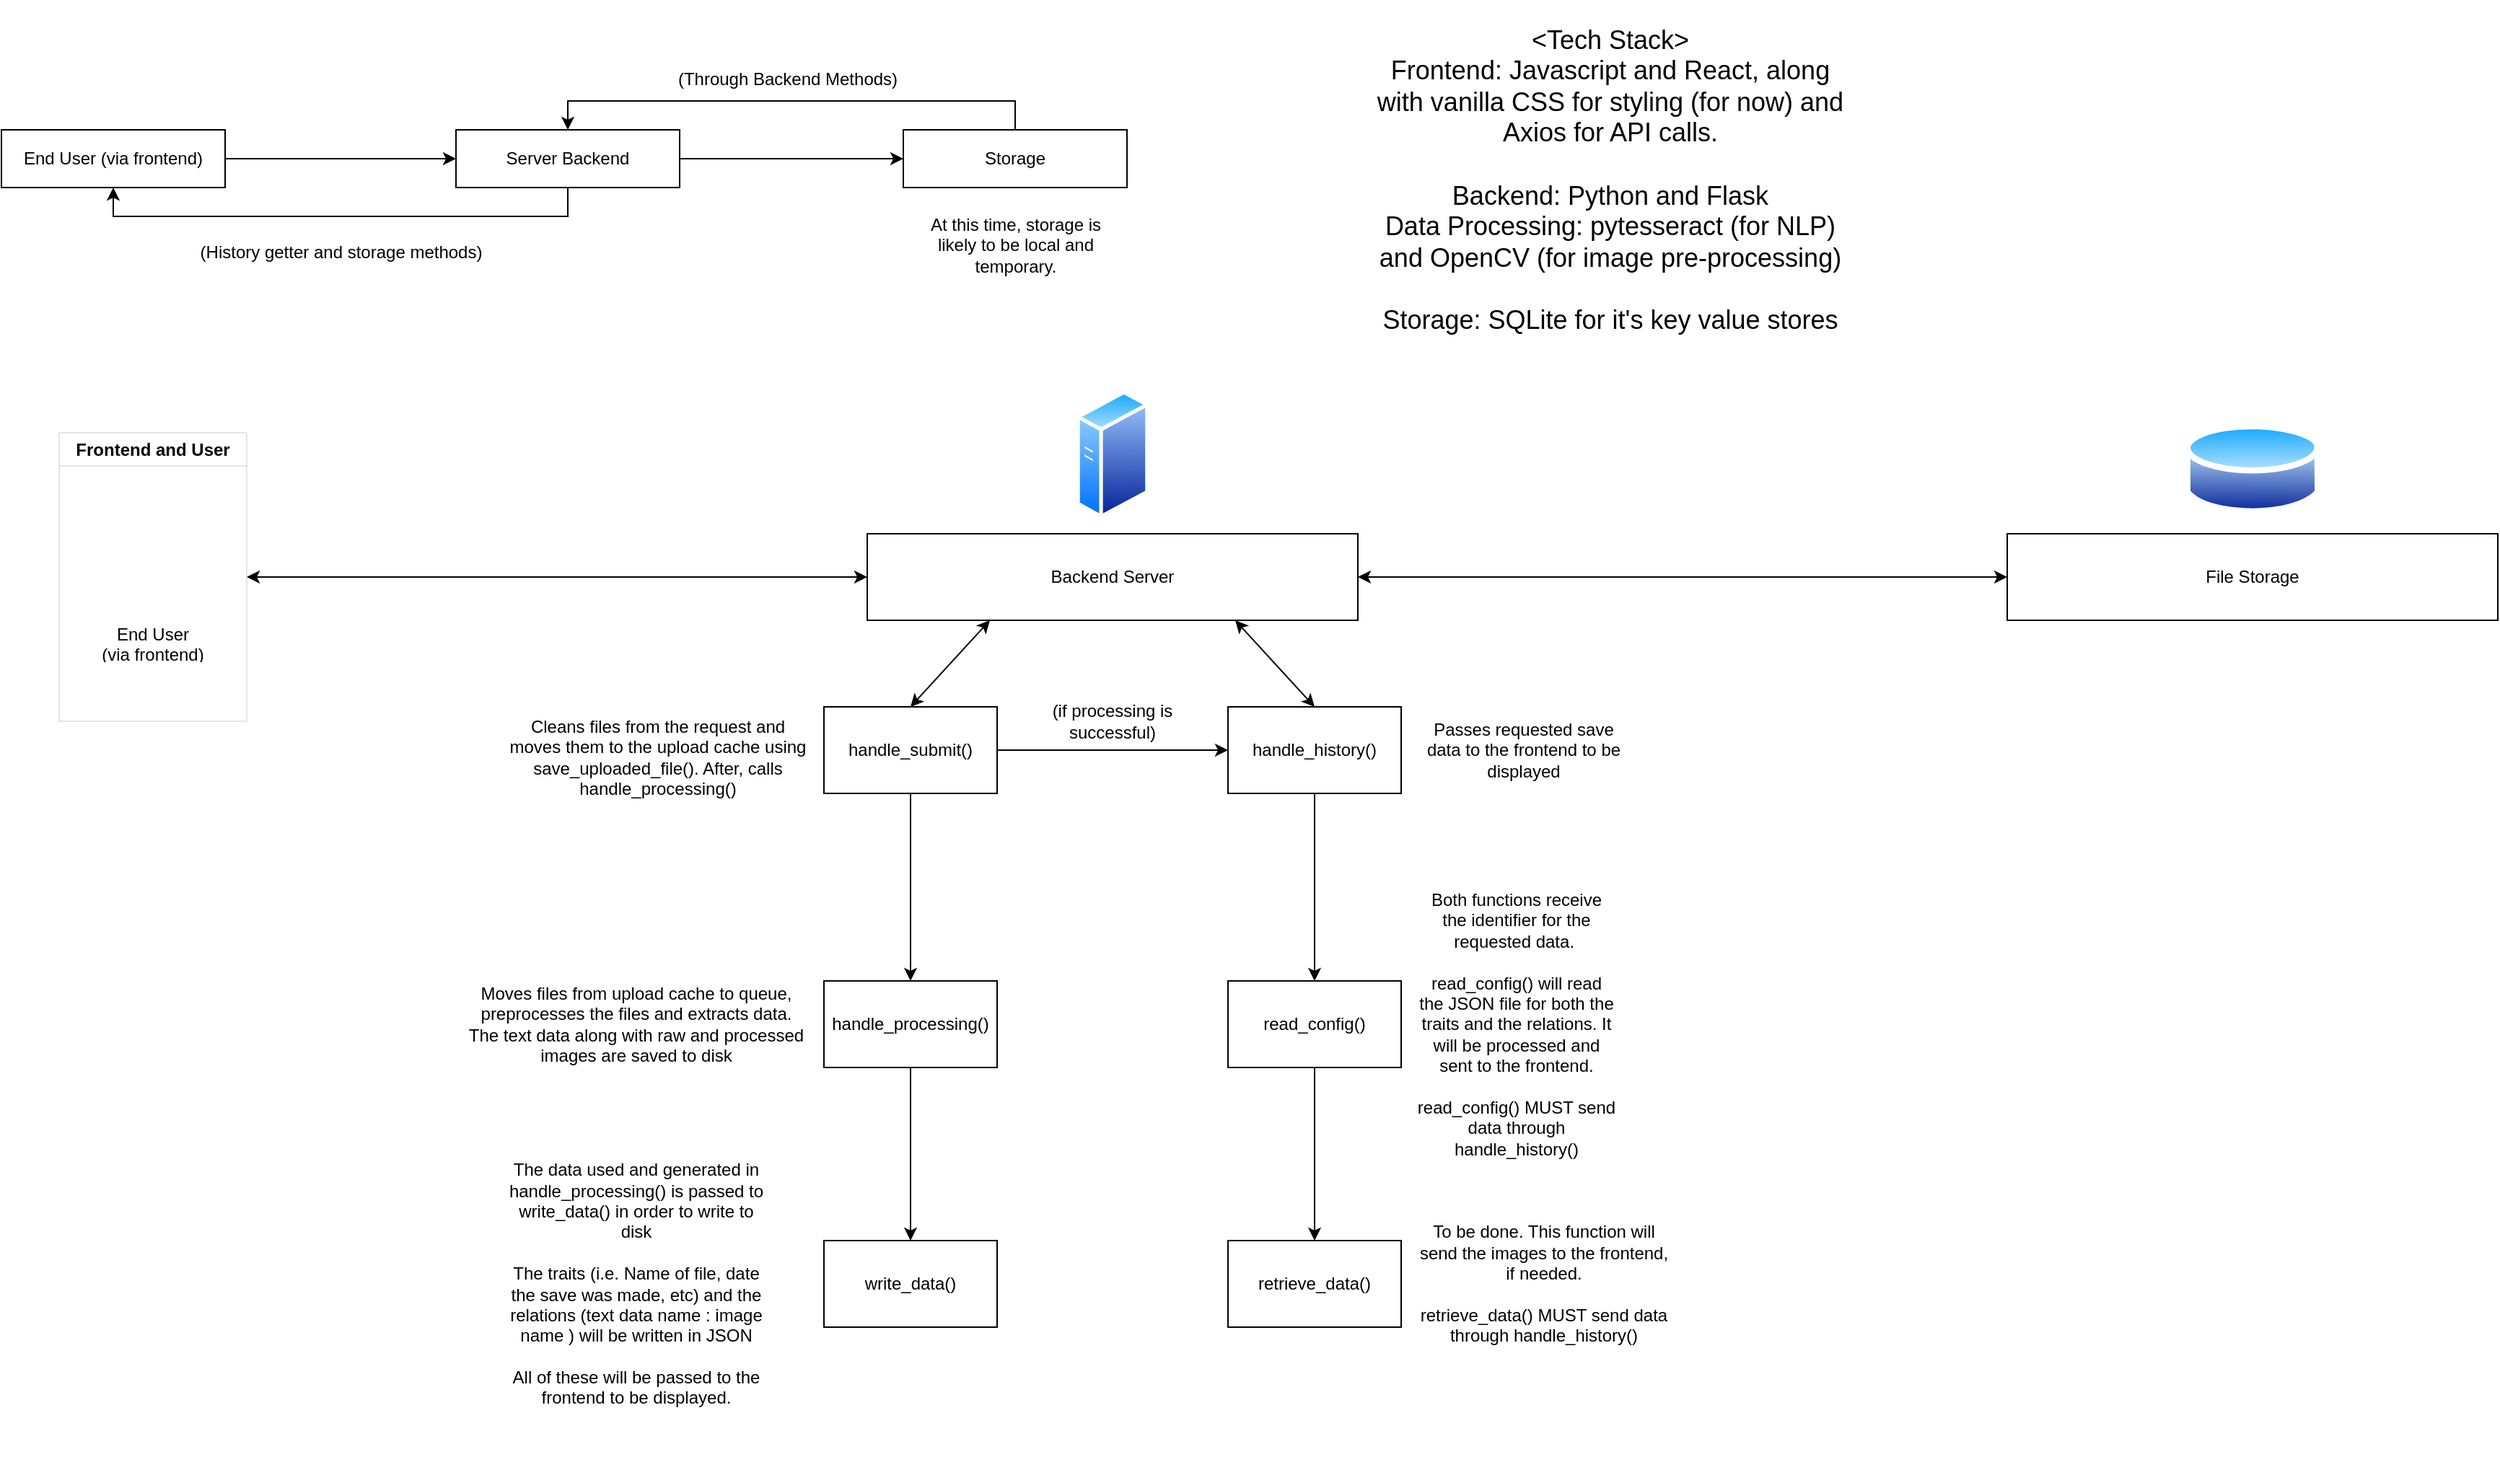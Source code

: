 <mxfile version="24.8.8">
  <diagram name="Page-1" id="ClpgB7AAdrrCml1ry-PD">
    <mxGraphModel dx="1930" dy="728" grid="1" gridSize="10" guides="1" tooltips="1" connect="1" arrows="1" fold="1" page="1" pageScale="1" pageWidth="850" pageHeight="1100" math="0" shadow="0">
      <root>
        <mxCell id="0" />
        <mxCell id="1" parent="0" />
        <mxCell id="gOCm8S-VfS8fXB6XK8PX-7" style="edgeStyle=orthogonalEdgeStyle;rounded=0;orthogonalLoop=1;jettySize=auto;html=1;entryX=0;entryY=0.5;entryDx=0;entryDy=0;" edge="1" parent="1" source="gOCm8S-VfS8fXB6XK8PX-3" target="gOCm8S-VfS8fXB6XK8PX-5">
          <mxGeometry relative="1" as="geometry" />
        </mxCell>
        <mxCell id="gOCm8S-VfS8fXB6XK8PX-3" value="End User (via frontend)" style="rounded=0;whiteSpace=wrap;html=1;" vertex="1" parent="1">
          <mxGeometry x="-190" y="110" width="155" height="40" as="geometry" />
        </mxCell>
        <mxCell id="gOCm8S-VfS8fXB6XK8PX-10" style="edgeStyle=orthogonalEdgeStyle;rounded=0;orthogonalLoop=1;jettySize=auto;html=1;entryX=0.5;entryY=0;entryDx=0;entryDy=0;" edge="1" parent="1" source="gOCm8S-VfS8fXB6XK8PX-4" target="gOCm8S-VfS8fXB6XK8PX-5">
          <mxGeometry relative="1" as="geometry">
            <Array as="points">
              <mxPoint x="513" y="90" />
              <mxPoint x="203" y="90" />
            </Array>
          </mxGeometry>
        </mxCell>
        <mxCell id="gOCm8S-VfS8fXB6XK8PX-4" value="Storage" style="rounded=0;whiteSpace=wrap;html=1;" vertex="1" parent="1">
          <mxGeometry x="435" y="110" width="155" height="40" as="geometry" />
        </mxCell>
        <mxCell id="gOCm8S-VfS8fXB6XK8PX-9" style="edgeStyle=orthogonalEdgeStyle;rounded=0;orthogonalLoop=1;jettySize=auto;html=1;exitX=1;exitY=0.5;exitDx=0;exitDy=0;entryX=0;entryY=0.5;entryDx=0;entryDy=0;" edge="1" parent="1" source="gOCm8S-VfS8fXB6XK8PX-5" target="gOCm8S-VfS8fXB6XK8PX-4">
          <mxGeometry relative="1" as="geometry" />
        </mxCell>
        <mxCell id="gOCm8S-VfS8fXB6XK8PX-14" style="edgeStyle=orthogonalEdgeStyle;rounded=0;orthogonalLoop=1;jettySize=auto;html=1;entryX=0.5;entryY=1;entryDx=0;entryDy=0;" edge="1" parent="1" source="gOCm8S-VfS8fXB6XK8PX-5" target="gOCm8S-VfS8fXB6XK8PX-3">
          <mxGeometry relative="1" as="geometry">
            <Array as="points">
              <mxPoint x="203" y="170" />
              <mxPoint x="-112" y="170" />
            </Array>
          </mxGeometry>
        </mxCell>
        <mxCell id="gOCm8S-VfS8fXB6XK8PX-5" value="Server Backend" style="rounded=0;whiteSpace=wrap;html=1;" vertex="1" parent="1">
          <mxGeometry x="125" y="110" width="155" height="40" as="geometry" />
        </mxCell>
        <mxCell id="gOCm8S-VfS8fXB6XK8PX-11" value="(Through Backend Methods)" style="text;html=1;align=center;verticalAlign=middle;whiteSpace=wrap;rounded=0;" vertex="1" parent="1">
          <mxGeometry x="255" y="60" width="200" height="30" as="geometry" />
        </mxCell>
        <mxCell id="gOCm8S-VfS8fXB6XK8PX-13" value="At this time, storage is likely to be local and temporary." style="text;html=1;align=center;verticalAlign=middle;whiteSpace=wrap;rounded=0;" vertex="1" parent="1">
          <mxGeometry x="438.5" y="160" width="148" height="60" as="geometry" />
        </mxCell>
        <mxCell id="gOCm8S-VfS8fXB6XK8PX-15" value="(History getter and storage methods)" style="text;html=1;align=center;verticalAlign=middle;resizable=0;points=[];autosize=1;strokeColor=none;fillColor=none;" vertex="1" parent="1">
          <mxGeometry x="-65" y="180" width="220" height="30" as="geometry" />
        </mxCell>
        <mxCell id="gOCm8S-VfS8fXB6XK8PX-25" value="Backend Server" style="rounded=0;whiteSpace=wrap;html=1;" vertex="1" parent="1">
          <mxGeometry x="410" y="390" width="340" height="60" as="geometry" />
        </mxCell>
        <mxCell id="gOCm8S-VfS8fXB6XK8PX-28" value="" style="image;aspect=fixed;perimeter=ellipsePerimeter;html=1;align=center;shadow=0;dashed=0;spacingTop=3;image=img/lib/active_directory/generic_server.svg;" vertex="1" parent="1">
          <mxGeometry x="554.8" y="290" width="50.4" height="90" as="geometry" />
        </mxCell>
        <mxCell id="gOCm8S-VfS8fXB6XK8PX-44" style="edgeStyle=orthogonalEdgeStyle;rounded=0;orthogonalLoop=1;jettySize=auto;html=1;entryX=0.5;entryY=0;entryDx=0;entryDy=0;" edge="1" parent="1" source="gOCm8S-VfS8fXB6XK8PX-29" target="gOCm8S-VfS8fXB6XK8PX-39">
          <mxGeometry relative="1" as="geometry" />
        </mxCell>
        <mxCell id="gOCm8S-VfS8fXB6XK8PX-50" style="edgeStyle=orthogonalEdgeStyle;rounded=0;orthogonalLoop=1;jettySize=auto;html=1;entryX=0;entryY=0.5;entryDx=0;entryDy=0;" edge="1" parent="1" source="gOCm8S-VfS8fXB6XK8PX-29" target="gOCm8S-VfS8fXB6XK8PX-30">
          <mxGeometry relative="1" as="geometry" />
        </mxCell>
        <mxCell id="gOCm8S-VfS8fXB6XK8PX-29" value="handle_submit()" style="rounded=0;whiteSpace=wrap;html=1;" vertex="1" parent="1">
          <mxGeometry x="380" y="510" width="120" height="60" as="geometry" />
        </mxCell>
        <mxCell id="gOCm8S-VfS8fXB6XK8PX-64" value="" style="edgeStyle=orthogonalEdgeStyle;rounded=0;orthogonalLoop=1;jettySize=auto;html=1;" edge="1" parent="1" source="gOCm8S-VfS8fXB6XK8PX-30" target="gOCm8S-VfS8fXB6XK8PX-63">
          <mxGeometry relative="1" as="geometry" />
        </mxCell>
        <mxCell id="gOCm8S-VfS8fXB6XK8PX-30" value="handle_history()" style="rounded=0;whiteSpace=wrap;html=1;" vertex="1" parent="1">
          <mxGeometry x="660" y="510" width="120" height="60" as="geometry" />
        </mxCell>
        <mxCell id="gOCm8S-VfS8fXB6XK8PX-31" value="" style="endArrow=classic;startArrow=classic;html=1;rounded=0;entryX=0.25;entryY=1;entryDx=0;entryDy=0;exitX=0.5;exitY=0;exitDx=0;exitDy=0;" edge="1" parent="1" source="gOCm8S-VfS8fXB6XK8PX-29" target="gOCm8S-VfS8fXB6XK8PX-25">
          <mxGeometry width="50" height="50" relative="1" as="geometry">
            <mxPoint x="410" y="660" as="sourcePoint" />
            <mxPoint x="460" y="610" as="targetPoint" />
          </mxGeometry>
        </mxCell>
        <mxCell id="gOCm8S-VfS8fXB6XK8PX-32" value="" style="endArrow=classic;startArrow=classic;html=1;rounded=0;entryX=0.75;entryY=1;entryDx=0;entryDy=0;exitX=0.5;exitY=0;exitDx=0;exitDy=0;" edge="1" parent="1" source="gOCm8S-VfS8fXB6XK8PX-30" target="gOCm8S-VfS8fXB6XK8PX-25">
          <mxGeometry width="50" height="50" relative="1" as="geometry">
            <mxPoint x="580" y="530" as="sourcePoint" />
            <mxPoint x="630" y="480" as="targetPoint" />
          </mxGeometry>
        </mxCell>
        <mxCell id="gOCm8S-VfS8fXB6XK8PX-34" value="Frontend and User" style="swimlane;whiteSpace=wrap;html=1;opacity=10;" vertex="1" parent="1">
          <mxGeometry x="-150" y="320" width="130" height="200" as="geometry" />
        </mxCell>
        <mxCell id="xDwhEg7lajCBHULK3OOE-2" value="" style="shape=image;verticalLabelPosition=bottom;labelBackgroundColor=default;verticalAlign=top;aspect=fixed;imageAspect=0;image=https://img.freepik.com/free-vector/user-blue-gradient_78370-4692.jpg;" parent="gOCm8S-VfS8fXB6XK8PX-34" vertex="1">
          <mxGeometry x="25" y="50" width="80" height="80" as="geometry" />
        </mxCell>
        <mxCell id="xDwhEg7lajCBHULK3OOE-4" value="End User&lt;div&gt;(via frontend)&lt;/div&gt;" style="text;strokeColor=none;fillColor=none;align=center;verticalAlign=middle;spacingLeft=4;spacingRight=4;overflow=hidden;points=[[0,0.5],[1,0.5]];portConstraint=eastwest;rotatable=0;whiteSpace=wrap;html=1;" parent="gOCm8S-VfS8fXB6XK8PX-34" vertex="1">
          <mxGeometry x="15" y="130" width="100" height="30" as="geometry" />
        </mxCell>
        <mxCell id="gOCm8S-VfS8fXB6XK8PX-53" value="" style="edgeStyle=orthogonalEdgeStyle;rounded=0;orthogonalLoop=1;jettySize=auto;html=1;" edge="1" parent="1" source="gOCm8S-VfS8fXB6XK8PX-39" target="gOCm8S-VfS8fXB6XK8PX-52">
          <mxGeometry relative="1" as="geometry" />
        </mxCell>
        <mxCell id="gOCm8S-VfS8fXB6XK8PX-39" value="handle_processing()" style="rounded=0;whiteSpace=wrap;html=1;" vertex="1" parent="1">
          <mxGeometry x="380" y="700" width="120" height="60" as="geometry" />
        </mxCell>
        <mxCell id="gOCm8S-VfS8fXB6XK8PX-41" value="Cleans files from the request and moves them to the upload cache using save_uploaded_file(). After, calls handle_processing()" style="text;html=1;align=center;verticalAlign=middle;whiteSpace=wrap;rounded=0;" vertex="1" parent="1">
          <mxGeometry x="160" y="510" width="210" height="70" as="geometry" />
        </mxCell>
        <mxCell id="gOCm8S-VfS8fXB6XK8PX-46" value="Moves files from upload cache to queue, preprocesses the files and extracts data. The text data along with raw and processed images are saved to disk" style="text;html=1;align=center;verticalAlign=middle;whiteSpace=wrap;rounded=0;" vertex="1" parent="1">
          <mxGeometry x="130" y="685" width="240" height="90" as="geometry" />
        </mxCell>
        <mxCell id="gOCm8S-VfS8fXB6XK8PX-51" value="(if processing is successful)" style="text;html=1;align=center;verticalAlign=middle;whiteSpace=wrap;rounded=0;" vertex="1" parent="1">
          <mxGeometry x="530" y="505" width="100" height="30" as="geometry" />
        </mxCell>
        <mxCell id="gOCm8S-VfS8fXB6XK8PX-52" value="write_data()" style="rounded=0;whiteSpace=wrap;html=1;" vertex="1" parent="1">
          <mxGeometry x="380" y="880" width="120" height="60" as="geometry" />
        </mxCell>
        <mxCell id="gOCm8S-VfS8fXB6XK8PX-54" value="" style="endArrow=classic;startArrow=classic;html=1;rounded=0;exitX=1;exitY=0.5;exitDx=0;exitDy=0;entryX=0;entryY=0.5;entryDx=0;entryDy=0;" edge="1" parent="1" source="gOCm8S-VfS8fXB6XK8PX-34" target="gOCm8S-VfS8fXB6XK8PX-25">
          <mxGeometry width="50" height="50" relative="1" as="geometry">
            <mxPoint x="290" y="420" as="sourcePoint" />
            <mxPoint x="340" y="370" as="targetPoint" />
          </mxGeometry>
        </mxCell>
        <mxCell id="gOCm8S-VfS8fXB6XK8PX-55" value="The data used and generated in handle_processing() is passed to write_data() in order to write to disk&lt;div&gt;&lt;br&gt;&lt;/div&gt;&lt;div&gt;The traits (i.e. Name of file, date the save was made, etc) and the relations (text data name : image name ) will be written in JSON&lt;/div&gt;&lt;div&gt;&lt;br&gt;&lt;/div&gt;&lt;div&gt;All of these will be passed to the frontend to be displayed.&lt;/div&gt;" style="text;html=1;align=center;verticalAlign=middle;whiteSpace=wrap;rounded=0;" vertex="1" parent="1">
          <mxGeometry x="160" y="778.75" width="180" height="262.5" as="geometry" />
        </mxCell>
        <mxCell id="gOCm8S-VfS8fXB6XK8PX-57" value="File Storage" style="rounded=0;whiteSpace=wrap;html=1;" vertex="1" parent="1">
          <mxGeometry x="1200" y="390" width="340" height="60" as="geometry" />
        </mxCell>
        <mxCell id="gOCm8S-VfS8fXB6XK8PX-58" value="" style="endArrow=classic;startArrow=classic;html=1;rounded=0;exitX=1;exitY=0.5;exitDx=0;exitDy=0;entryX=0;entryY=0.5;entryDx=0;entryDy=0;" edge="1" parent="1" source="gOCm8S-VfS8fXB6XK8PX-25" target="gOCm8S-VfS8fXB6XK8PX-57">
          <mxGeometry width="50" height="50" relative="1" as="geometry">
            <mxPoint x="850" y="400" as="sourcePoint" />
            <mxPoint x="900" y="350" as="targetPoint" />
          </mxGeometry>
        </mxCell>
        <mxCell id="gOCm8S-VfS8fXB6XK8PX-60" value="" style="image;aspect=fixed;perimeter=ellipsePerimeter;html=1;align=center;shadow=0;dashed=0;spacingTop=3;image=img/lib/active_directory/database.svg;" vertex="1" parent="1">
          <mxGeometry x="1322.7" y="310" width="94.59" height="70" as="geometry" />
        </mxCell>
        <mxCell id="gOCm8S-VfS8fXB6XK8PX-61" value="Passes requested save data to the frontend to be displayed" style="text;html=1;align=center;verticalAlign=middle;whiteSpace=wrap;rounded=0;" vertex="1" parent="1">
          <mxGeometry x="790" y="525" width="150" height="30" as="geometry" />
        </mxCell>
        <mxCell id="gOCm8S-VfS8fXB6XK8PX-68" value="" style="edgeStyle=orthogonalEdgeStyle;rounded=0;orthogonalLoop=1;jettySize=auto;html=1;" edge="1" parent="1" source="gOCm8S-VfS8fXB6XK8PX-63" target="gOCm8S-VfS8fXB6XK8PX-67">
          <mxGeometry relative="1" as="geometry" />
        </mxCell>
        <mxCell id="gOCm8S-VfS8fXB6XK8PX-63" value="read_config()" style="rounded=0;whiteSpace=wrap;html=1;" vertex="1" parent="1">
          <mxGeometry x="660" y="700" width="120" height="60" as="geometry" />
        </mxCell>
        <mxCell id="gOCm8S-VfS8fXB6XK8PX-65" value="Both functions receive the identifier for the requested data.&amp;nbsp;&lt;div&gt;&lt;br&gt;&lt;/div&gt;&lt;div&gt;read_config() will read the JSON file for both the traits and the relations. It will be processed and sent to the frontend.&lt;/div&gt;&lt;div&gt;&lt;br&gt;&lt;/div&gt;&lt;div&gt;read_config() MUST send data through handle_history()&lt;/div&gt;" style="text;html=1;align=center;verticalAlign=middle;whiteSpace=wrap;rounded=0;" vertex="1" parent="1">
          <mxGeometry x="790" y="623.75" width="140" height="212.5" as="geometry" />
        </mxCell>
        <mxCell id="gOCm8S-VfS8fXB6XK8PX-67" value="retrieve_data()" style="rounded=0;whiteSpace=wrap;html=1;" vertex="1" parent="1">
          <mxGeometry x="660" y="880" width="120" height="60" as="geometry" />
        </mxCell>
        <mxCell id="gOCm8S-VfS8fXB6XK8PX-69" value="To be done. This function will send the images to the frontend, if needed.&lt;div&gt;&lt;br&gt;&lt;/div&gt;&lt;div&gt;retrieve_data() MUST send data through handle_history()&lt;/div&gt;" style="text;html=1;align=center;verticalAlign=middle;whiteSpace=wrap;rounded=0;" vertex="1" parent="1">
          <mxGeometry x="790" y="865" width="178" height="90" as="geometry" />
        </mxCell>
        <mxCell id="gOCm8S-VfS8fXB6XK8PX-73" value="&lt;font style=&quot;font-size: 18px;&quot;&gt;&amp;lt;Tech Stack&amp;gt;&lt;/font&gt;&lt;div&gt;&lt;font size=&quot;4&quot;&gt;Frontend:&amp;nbsp;Javascript and React, along with vanilla CSS for styling (for now) and Axios for API calls.&lt;/font&gt;&lt;/div&gt;&lt;div&gt;&lt;font size=&quot;4&quot;&gt;&lt;br&gt;&lt;/font&gt;&lt;/div&gt;&lt;div&gt;&lt;font size=&quot;4&quot;&gt;Backend: Python and Flask&lt;/font&gt;&lt;/div&gt;&lt;div&gt;&lt;font size=&quot;4&quot;&gt;Data Processing: pytesseract (for NLP) and OpenCV (for image pre-processing)&lt;/font&gt;&lt;/div&gt;&lt;div&gt;&lt;font size=&quot;4&quot;&gt;&lt;br&gt;&lt;/font&gt;&lt;/div&gt;&lt;div&gt;&lt;font size=&quot;4&quot;&gt;Storage: SQLite for it&#39;s key value stores&lt;/font&gt;&lt;/div&gt;" style="text;html=1;align=center;verticalAlign=middle;whiteSpace=wrap;rounded=0;" vertex="1" parent="1">
          <mxGeometry x="760" y="20" width="330" height="250" as="geometry" />
        </mxCell>
      </root>
    </mxGraphModel>
  </diagram>
</mxfile>

